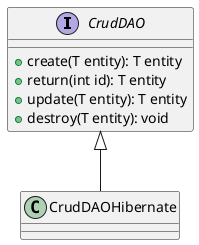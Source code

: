 @startuml

CrudDAO <|-- CrudDAOHibernate

interface CrudDAO{
        + create(T entity): T entity
        + return(int id): T entity
        + update(T entity): T entity
        + destroy(T entity): void
}
class CrudDAOHibernate



@enduml